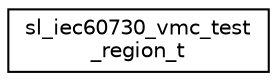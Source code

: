 digraph "Graphical Class Hierarchy"
{
 // LATEX_PDF_SIZE
  edge [fontname="Helvetica",fontsize="10",labelfontname="Helvetica",labelfontsize="10"];
  node [fontname="Helvetica",fontsize="10",shape=record];
  rankdir="LR";
  Node0 [label="sl_iec60730_vmc_test\l_region_t",height=0.2,width=0.4,color="black", fillcolor="white", style="filled",URL="$structsl__iec60730__vmc__test__region__t.html",tooltip="This structure is used as configuration for VMC testing."];
}
